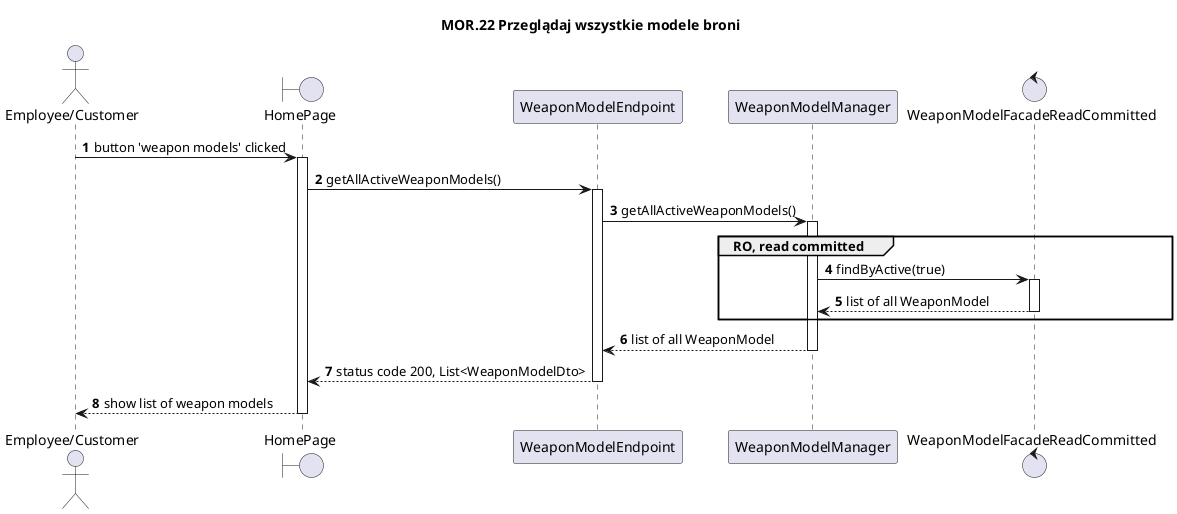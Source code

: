 @startuml
title
MOR.22 Przeglądaj wszystkie modele broni
end title

autoactivate on
actor "Employee~/Customer"
boundary HomePage
participant WeaponModelEndpoint
participant WeaponModelManager
control WeaponModelFacadeReadCommitted
autonumber
"Employee~/Customer" -> HomePage: button 'weapon models' clicked
    HomePage -> WeaponModelEndpoint: getAllActiveWeaponModels()
            WeaponModelEndpoint -> WeaponModelManager: getAllActiveWeaponModels()
                group RO, read committed
                WeaponModelManager -> WeaponModelFacadeReadCommitted: findByActive(true)
                return list of all WeaponModel
                end
            return list of all WeaponModel
    return status code 200, List<WeaponModelDto>
return show list of weapon models
@enduml